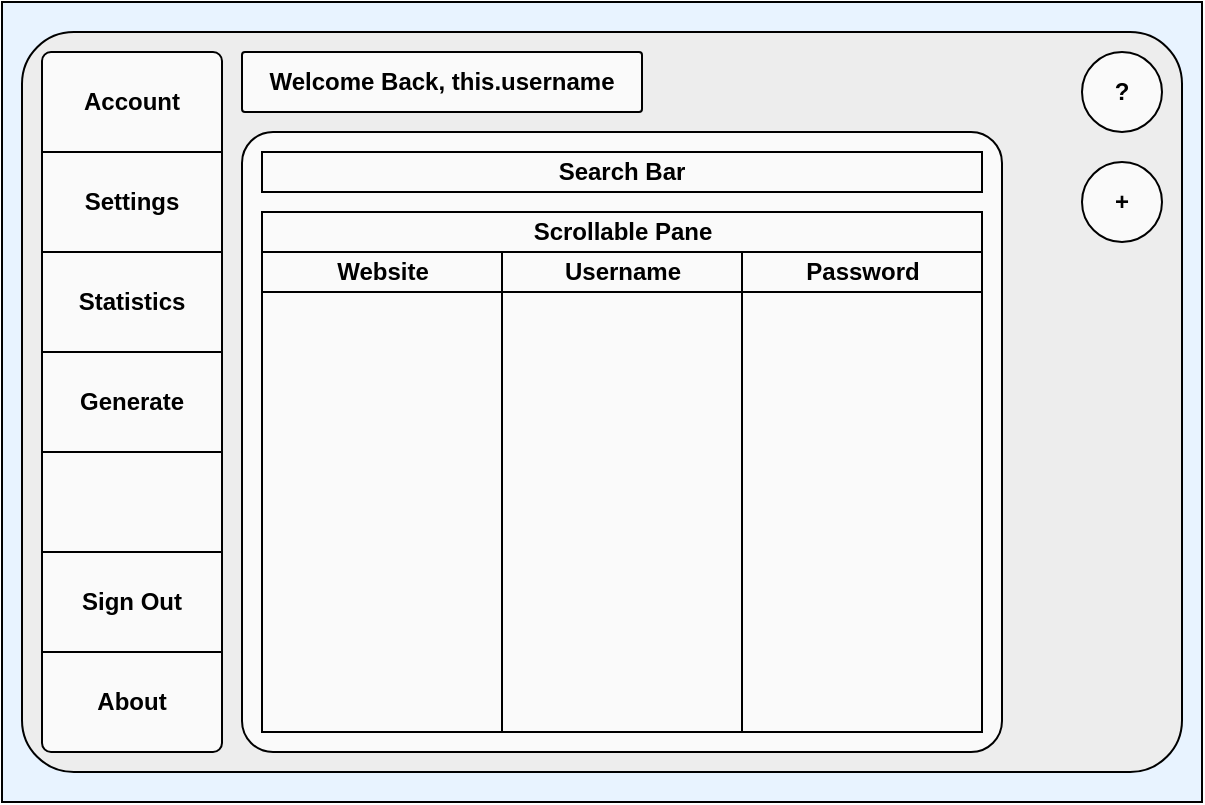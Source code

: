 <mxfile>
    <diagram id="oxvu6_HcWvP1J0UlOlyN" name="Page-1">
        <mxGraphModel dx="1054" dy="583" grid="1" gridSize="10" guides="1" tooltips="1" connect="1" arrows="1" fold="1" page="1" pageScale="1" pageWidth="850" pageHeight="1100" math="0" shadow="0">
            <root>
                <mxCell id="0"/>
                <mxCell id="1" parent="0"/>
                <mxCell id="2" value="" style="whiteSpace=wrap;html=1;aspect=fixed;rotation=0;fillColor=#E8F3FF;" parent="1" vertex="1">
                    <mxGeometry x="120" y="115" width="600" height="400" as="geometry"/>
                </mxCell>
                <mxCell id="16" value="" style="rounded=1;whiteSpace=wrap;html=1;fontColor=#000000;fillColor=#EDEDED;arcSize=7;" vertex="1" parent="1">
                    <mxGeometry x="130" y="130" width="580" height="370" as="geometry"/>
                </mxCell>
                <mxCell id="13" value="" style="rounded=1;whiteSpace=wrap;html=1;arcSize=5;fillColor=#FAFAFA;" vertex="1" parent="1">
                    <mxGeometry x="240" y="180" width="380" height="310" as="geometry"/>
                </mxCell>
                <mxCell id="9" value="&lt;font color=&quot;#000000&quot;&gt;Scrollable Pane&lt;/font&gt;" style="swimlane;childLayout=stackLayout;resizeParent=1;resizeParentMax=0;startSize=20;html=1;fillColor=#FAFAFA;" vertex="1" parent="1">
                    <mxGeometry x="250" y="220" width="360" height="260" as="geometry"/>
                </mxCell>
                <mxCell id="10" value="&lt;font color=&quot;#000000&quot;&gt;Website&lt;/font&gt;" style="swimlane;startSize=20;html=1;fillColor=#FAFAFA;" vertex="1" parent="9">
                    <mxGeometry y="20" width="120" height="240" as="geometry"/>
                </mxCell>
                <mxCell id="11" value="&lt;font color=&quot;#000000&quot;&gt;Username&lt;/font&gt;" style="swimlane;startSize=20;html=1;fillColor=#FAFAFA;" vertex="1" parent="9">
                    <mxGeometry x="120" y="20" width="120" height="240" as="geometry"/>
                </mxCell>
                <mxCell id="12" value="&lt;font color=&quot;#000000&quot;&gt;Password&lt;/font&gt;" style="swimlane;startSize=20;html=1;fillColor=#FAFAFA;" vertex="1" parent="9">
                    <mxGeometry x="240" y="20" width="120" height="240" as="geometry"/>
                </mxCell>
                <mxCell id="14" value="&lt;font color=&quot;#000000&quot;&gt;&lt;b&gt;Search Bar&lt;/b&gt;&lt;/font&gt;" style="rounded=0;whiteSpace=wrap;html=1;fillColor=#FAFAFA;" vertex="1" parent="1">
                    <mxGeometry x="250" y="190" width="360" height="20" as="geometry"/>
                </mxCell>
                <mxCell id="18" value="" style="rounded=1;whiteSpace=wrap;html=1;arcSize=5;fillColor=#FAFAFA;" vertex="1" parent="1">
                    <mxGeometry x="140" y="140" width="90" height="350" as="geometry"/>
                </mxCell>
                <mxCell id="20" value="" style="endArrow=none;html=1;fontColor=#000000;" edge="1" parent="1">
                    <mxGeometry width="50" height="50" relative="1" as="geometry">
                        <mxPoint x="140" y="190" as="sourcePoint"/>
                        <mxPoint x="230" y="190" as="targetPoint"/>
                    </mxGeometry>
                </mxCell>
                <mxCell id="21" value="" style="endArrow=none;html=1;fontColor=#000000;" edge="1" parent="1">
                    <mxGeometry width="50" height="50" relative="1" as="geometry">
                        <mxPoint x="140" y="240" as="sourcePoint"/>
                        <mxPoint x="230" y="240" as="targetPoint"/>
                    </mxGeometry>
                </mxCell>
                <mxCell id="22" value="&lt;font color=&quot;#000000&quot;&gt;&lt;b&gt;Welcome Back, this.username&lt;/b&gt;&lt;/font&gt;" style="rounded=1;whiteSpace=wrap;html=1;arcSize=5;fillColor=#FAFAFA;align=center;" vertex="1" parent="1">
                    <mxGeometry x="240" y="140" width="200" height="30" as="geometry"/>
                </mxCell>
                <mxCell id="23" value="&lt;b&gt;?&lt;/b&gt;" style="ellipse;whiteSpace=wrap;html=1;aspect=fixed;fontColor=#000000;fillColor=#FAFAFA;" vertex="1" parent="1">
                    <mxGeometry x="660" y="140" width="40" height="40" as="geometry"/>
                </mxCell>
                <mxCell id="24" value="&lt;b&gt;Account&lt;/b&gt;" style="text;html=1;strokeColor=none;fillColor=none;align=center;verticalAlign=middle;whiteSpace=wrap;rounded=0;fontColor=#000000;" vertex="1" parent="1">
                    <mxGeometry x="155" y="150" width="60" height="30" as="geometry"/>
                </mxCell>
                <mxCell id="25" value="&lt;b&gt;Generate&lt;/b&gt;" style="text;html=1;strokeColor=none;fillColor=none;align=center;verticalAlign=middle;whiteSpace=wrap;rounded=0;fontColor=#000000;" vertex="1" parent="1">
                    <mxGeometry x="155" y="300" width="60" height="30" as="geometry"/>
                </mxCell>
                <mxCell id="26" value="&lt;b&gt;+&lt;/b&gt;" style="ellipse;whiteSpace=wrap;html=1;aspect=fixed;fontColor=#000000;fillColor=#FAFAFA;" vertex="1" parent="1">
                    <mxGeometry x="660" y="195" width="40" height="40" as="geometry"/>
                </mxCell>
                <mxCell id="27" value="" style="endArrow=none;html=1;fontColor=#000000;" edge="1" parent="1">
                    <mxGeometry width="50" height="50" relative="1" as="geometry">
                        <mxPoint x="140" y="440" as="sourcePoint"/>
                        <mxPoint x="230" y="440" as="targetPoint"/>
                    </mxGeometry>
                </mxCell>
                <mxCell id="28" value="&lt;b&gt;About&lt;/b&gt;" style="text;html=1;strokeColor=none;fillColor=none;align=center;verticalAlign=middle;whiteSpace=wrap;rounded=0;fontColor=#000000;" vertex="1" parent="1">
                    <mxGeometry x="155" y="450" width="60" height="30" as="geometry"/>
                </mxCell>
                <mxCell id="29" value="" style="endArrow=none;html=1;fontColor=#000000;" edge="1" parent="1">
                    <mxGeometry width="50" height="50" relative="1" as="geometry">
                        <mxPoint x="140" y="390" as="sourcePoint"/>
                        <mxPoint x="230" y="390" as="targetPoint"/>
                    </mxGeometry>
                </mxCell>
                <mxCell id="31" value="&lt;b&gt;Sign Out&lt;/b&gt;" style="text;html=1;strokeColor=none;fillColor=none;align=center;verticalAlign=middle;whiteSpace=wrap;rounded=0;fontColor=#000000;" vertex="1" parent="1">
                    <mxGeometry x="155" y="400" width="60" height="30" as="geometry"/>
                </mxCell>
                <mxCell id="32" value="" style="endArrow=none;html=1;fontColor=#000000;" edge="1" parent="1">
                    <mxGeometry width="50" height="50" relative="1" as="geometry">
                        <mxPoint x="140" y="290" as="sourcePoint"/>
                        <mxPoint x="230" y="290" as="targetPoint"/>
                    </mxGeometry>
                </mxCell>
                <mxCell id="34" value="&lt;b&gt;Statistics&lt;/b&gt;" style="text;html=1;strokeColor=none;fillColor=none;align=center;verticalAlign=middle;whiteSpace=wrap;rounded=0;fontColor=#000000;" vertex="1" parent="1">
                    <mxGeometry x="155" y="250" width="60" height="30" as="geometry"/>
                </mxCell>
                <mxCell id="37" value="" style="endArrow=none;html=1;fontColor=#000000;" edge="1" parent="1">
                    <mxGeometry width="50" height="50" relative="1" as="geometry">
                        <mxPoint x="140" y="340" as="sourcePoint"/>
                        <mxPoint x="230" y="340" as="targetPoint"/>
                    </mxGeometry>
                </mxCell>
                <mxCell id="38" value="&lt;b&gt;Settings&lt;/b&gt;" style="text;html=1;strokeColor=none;fillColor=none;align=center;verticalAlign=middle;whiteSpace=wrap;rounded=0;fontColor=#000000;" vertex="1" parent="1">
                    <mxGeometry x="155" y="200" width="60" height="30" as="geometry"/>
                </mxCell>
            </root>
        </mxGraphModel>
    </diagram>
</mxfile>